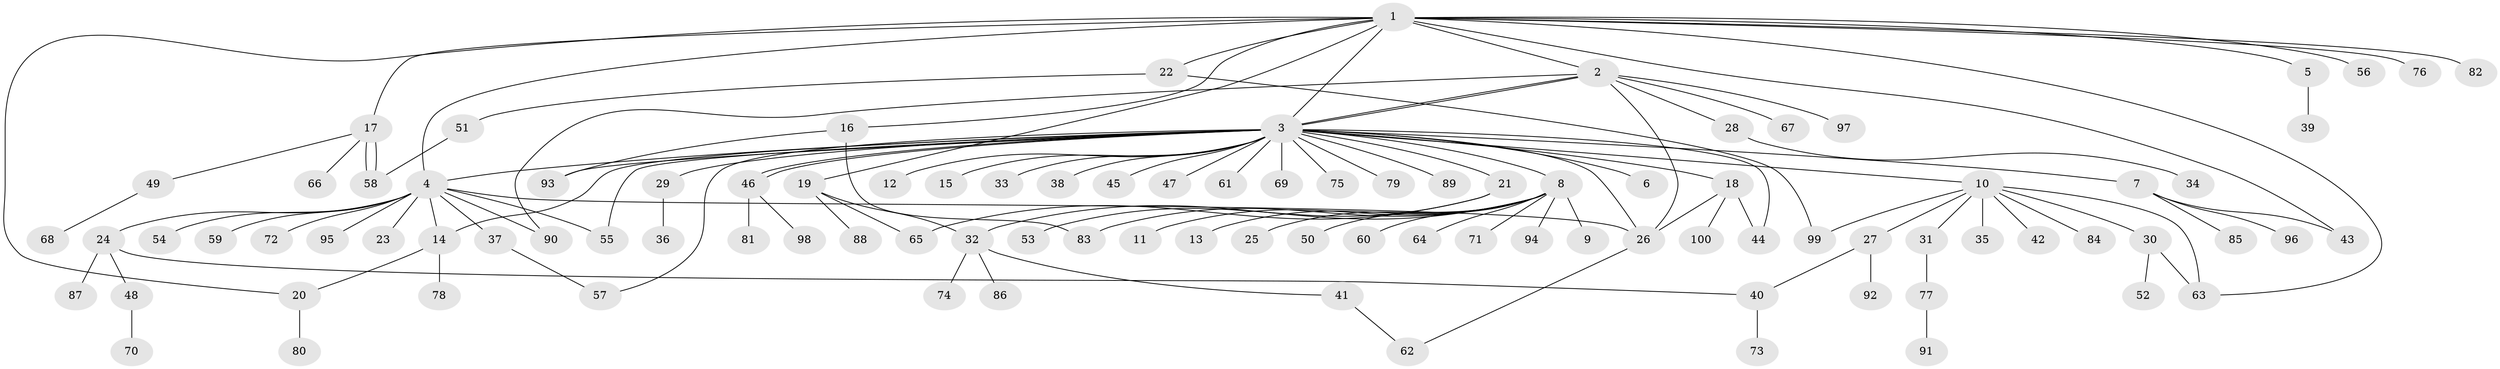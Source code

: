 // Generated by graph-tools (version 1.1) at 2025/38/02/21/25 10:38:54]
// undirected, 100 vertices, 124 edges
graph export_dot {
graph [start="1"]
  node [color=gray90,style=filled];
  1;
  2;
  3;
  4;
  5;
  6;
  7;
  8;
  9;
  10;
  11;
  12;
  13;
  14;
  15;
  16;
  17;
  18;
  19;
  20;
  21;
  22;
  23;
  24;
  25;
  26;
  27;
  28;
  29;
  30;
  31;
  32;
  33;
  34;
  35;
  36;
  37;
  38;
  39;
  40;
  41;
  42;
  43;
  44;
  45;
  46;
  47;
  48;
  49;
  50;
  51;
  52;
  53;
  54;
  55;
  56;
  57;
  58;
  59;
  60;
  61;
  62;
  63;
  64;
  65;
  66;
  67;
  68;
  69;
  70;
  71;
  72;
  73;
  74;
  75;
  76;
  77;
  78;
  79;
  80;
  81;
  82;
  83;
  84;
  85;
  86;
  87;
  88;
  89;
  90;
  91;
  92;
  93;
  94;
  95;
  96;
  97;
  98;
  99;
  100;
  1 -- 2;
  1 -- 3;
  1 -- 4;
  1 -- 5;
  1 -- 16;
  1 -- 17;
  1 -- 19;
  1 -- 20;
  1 -- 22;
  1 -- 43;
  1 -- 56;
  1 -- 63;
  1 -- 76;
  1 -- 82;
  2 -- 3;
  2 -- 3;
  2 -- 26;
  2 -- 28;
  2 -- 67;
  2 -- 90;
  2 -- 97;
  3 -- 4;
  3 -- 6;
  3 -- 7;
  3 -- 8;
  3 -- 10;
  3 -- 12;
  3 -- 14;
  3 -- 15;
  3 -- 18;
  3 -- 21;
  3 -- 26;
  3 -- 29;
  3 -- 33;
  3 -- 38;
  3 -- 44;
  3 -- 45;
  3 -- 46;
  3 -- 46;
  3 -- 47;
  3 -- 55;
  3 -- 57;
  3 -- 61;
  3 -- 69;
  3 -- 75;
  3 -- 79;
  3 -- 89;
  3 -- 93;
  4 -- 14;
  4 -- 23;
  4 -- 24;
  4 -- 26;
  4 -- 37;
  4 -- 54;
  4 -- 55;
  4 -- 59;
  4 -- 72;
  4 -- 90;
  4 -- 95;
  5 -- 39;
  7 -- 43;
  7 -- 85;
  7 -- 96;
  8 -- 9;
  8 -- 11;
  8 -- 13;
  8 -- 25;
  8 -- 32;
  8 -- 50;
  8 -- 60;
  8 -- 64;
  8 -- 71;
  8 -- 83;
  8 -- 94;
  10 -- 27;
  10 -- 30;
  10 -- 31;
  10 -- 35;
  10 -- 42;
  10 -- 63;
  10 -- 84;
  10 -- 99;
  14 -- 20;
  14 -- 78;
  16 -- 83;
  16 -- 93;
  17 -- 49;
  17 -- 58;
  17 -- 58;
  17 -- 66;
  18 -- 26;
  18 -- 44;
  18 -- 100;
  19 -- 32;
  19 -- 65;
  19 -- 88;
  20 -- 80;
  21 -- 53;
  21 -- 65;
  22 -- 51;
  22 -- 99;
  24 -- 40;
  24 -- 48;
  24 -- 87;
  26 -- 62;
  27 -- 40;
  27 -- 92;
  28 -- 34;
  29 -- 36;
  30 -- 52;
  30 -- 63;
  31 -- 77;
  32 -- 41;
  32 -- 74;
  32 -- 86;
  37 -- 57;
  40 -- 73;
  41 -- 62;
  46 -- 81;
  46 -- 98;
  48 -- 70;
  49 -- 68;
  51 -- 58;
  77 -- 91;
}
